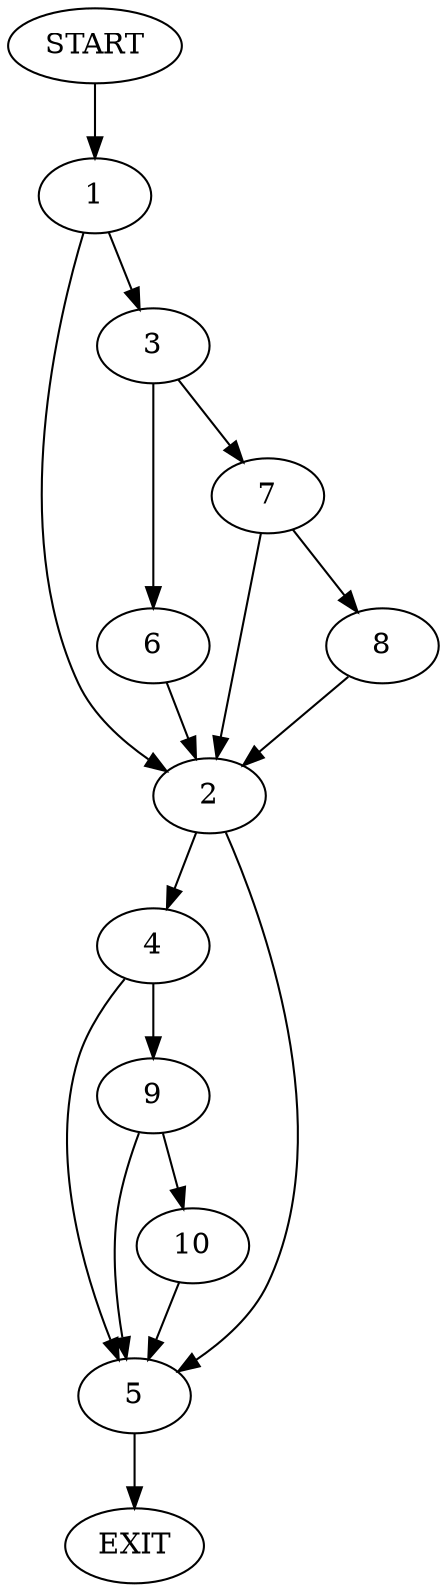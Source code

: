 digraph {
0 [label="START"]
11 [label="EXIT"]
0 -> 1
1 -> 2
1 -> 3
2 -> 4
2 -> 5
3 -> 6
3 -> 7
7 -> 2
7 -> 8
6 -> 2
8 -> 2
4 -> 5
4 -> 9
5 -> 11
9 -> 5
9 -> 10
10 -> 5
}
